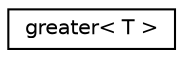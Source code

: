 digraph "Graphical Class Hierarchy"
{
 // LATEX_PDF_SIZE
  edge [fontname="Helvetica",fontsize="10",labelfontname="Helvetica",labelfontsize="10"];
  node [fontname="Helvetica",fontsize="10",shape=record];
  rankdir="LR";
  Node0 [label="greater\< T \>",height=0.2,width=0.4,color="black", fillcolor="white", style="filled",URL="$structpFlow_1_1algorithms_1_1greater.html",tooltip=" "];
}

